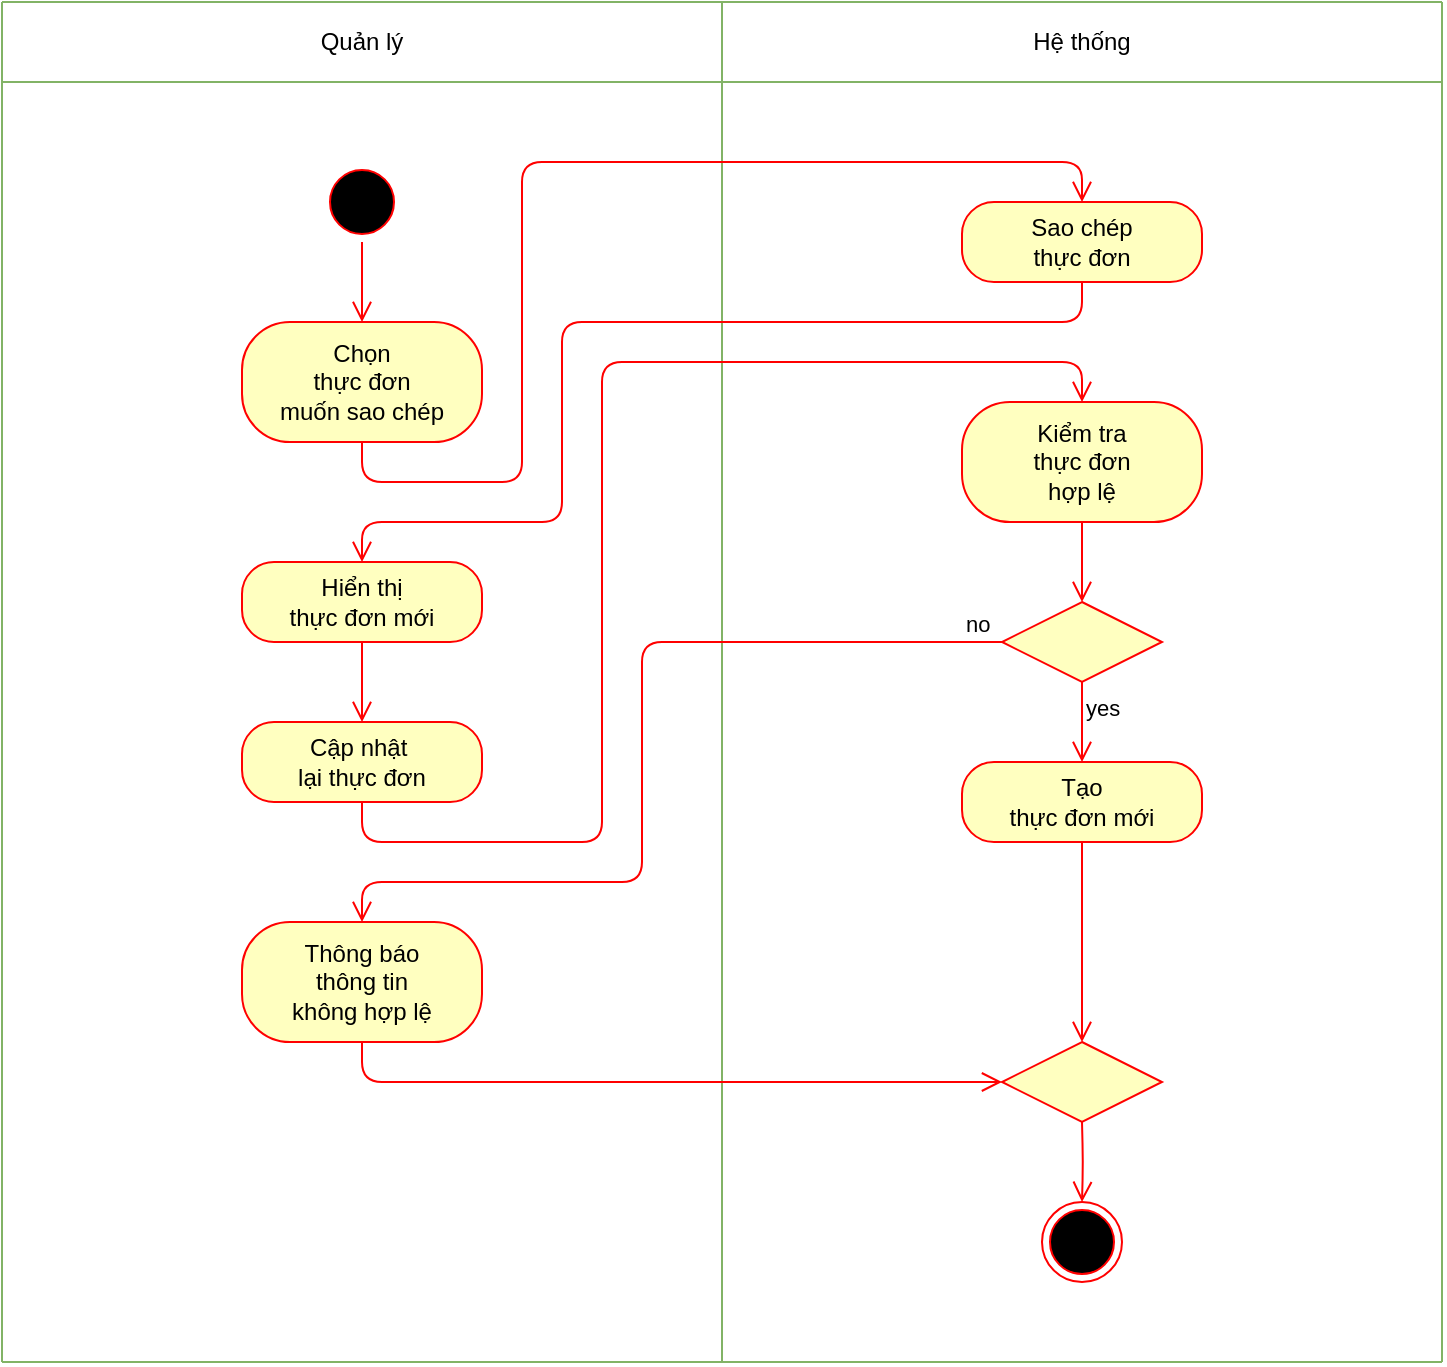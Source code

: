 <mxfile version="14.4.3" type="device"><diagram id="_oQ39Pr8GxP53U4DsqsU" name="Page-1"><mxGraphModel dx="1038" dy="607" grid="1" gridSize="10" guides="1" tooltips="1" connect="1" arrows="1" fold="1" page="1" pageScale="1" pageWidth="850" pageHeight="1100" math="0" shadow="0"><root><mxCell id="0"/><mxCell id="1" parent="0"/><mxCell id="EHHyqdQGblUOzkDgytcS-1" value="" style="endArrow=none;html=1;fillColor=#d5e8d4;strokeColor=#82b366;" edge="1" parent="1"><mxGeometry width="50" height="50" relative="1" as="geometry"><mxPoint x="80" y="40" as="sourcePoint"/><mxPoint x="800" y="40" as="targetPoint"/></mxGeometry></mxCell><mxCell id="EHHyqdQGblUOzkDgytcS-2" value="" style="endArrow=none;html=1;fillColor=#d5e8d4;strokeColor=#82b366;" edge="1" parent="1"><mxGeometry width="50" height="50" relative="1" as="geometry"><mxPoint x="440" y="720" as="sourcePoint"/><mxPoint x="440" y="40" as="targetPoint"/></mxGeometry></mxCell><mxCell id="EHHyqdQGblUOzkDgytcS-3" value="Quản lý" style="text;html=1;strokeColor=none;fillColor=none;align=center;verticalAlign=middle;whiteSpace=wrap;rounded=0;" vertex="1" parent="1"><mxGeometry x="220" y="50" width="80" height="20" as="geometry"/></mxCell><mxCell id="EHHyqdQGblUOzkDgytcS-4" value="Hệ thống" style="text;html=1;strokeColor=none;fillColor=none;align=center;verticalAlign=middle;whiteSpace=wrap;rounded=0;" vertex="1" parent="1"><mxGeometry x="580" y="50" width="80" height="20" as="geometry"/></mxCell><mxCell id="EHHyqdQGblUOzkDgytcS-5" value="" style="endArrow=none;html=1;fillColor=#d5e8d4;strokeColor=#82b366;" edge="1" parent="1"><mxGeometry width="50" height="50" relative="1" as="geometry"><mxPoint x="80" y="80" as="sourcePoint"/><mxPoint x="800" y="80" as="targetPoint"/></mxGeometry></mxCell><mxCell id="EHHyqdQGblUOzkDgytcS-6" value="" style="endArrow=none;html=1;fillColor=#d5e8d4;strokeColor=#82b366;" edge="1" parent="1"><mxGeometry width="50" height="50" relative="1" as="geometry"><mxPoint x="80" y="720" as="sourcePoint"/><mxPoint x="80" y="40" as="targetPoint"/></mxGeometry></mxCell><mxCell id="EHHyqdQGblUOzkDgytcS-7" value="" style="endArrow=none;html=1;fillColor=#d5e8d4;strokeColor=#82b366;" edge="1" parent="1"><mxGeometry width="50" height="50" relative="1" as="geometry"><mxPoint x="800" y="720" as="sourcePoint"/><mxPoint x="800" y="40" as="targetPoint"/></mxGeometry></mxCell><mxCell id="EHHyqdQGblUOzkDgytcS-8" value="" style="ellipse;html=1;shape=startState;fillColor=#000000;strokeColor=#ff0000;" vertex="1" parent="1"><mxGeometry x="240" y="120" width="40" height="40" as="geometry"/></mxCell><mxCell id="EHHyqdQGblUOzkDgytcS-9" value="" style="ellipse;html=1;shape=endState;fillColor=#000000;strokeColor=#ff0000;" vertex="1" parent="1"><mxGeometry x="600" y="640" width="40" height="40" as="geometry"/></mxCell><mxCell id="EHHyqdQGblUOzkDgytcS-10" value="" style="endArrow=none;html=1;fillColor=#d5e8d4;strokeColor=#82b366;" edge="1" parent="1"><mxGeometry width="50" height="50" relative="1" as="geometry"><mxPoint x="80" y="720" as="sourcePoint"/><mxPoint x="800" y="720" as="targetPoint"/></mxGeometry></mxCell><mxCell id="EHHyqdQGblUOzkDgytcS-11" value="" style="edgeStyle=orthogonalEdgeStyle;html=1;verticalAlign=bottom;endArrow=open;endSize=8;strokeColor=#ff0000;exitX=0.5;exitY=1;exitDx=0;exitDy=0;entryX=0.5;entryY=0;entryDx=0;entryDy=0;" edge="1" parent="1" target="EHHyqdQGblUOzkDgytcS-9"><mxGeometry relative="1" as="geometry"><mxPoint x="270" y="290" as="targetPoint"/><mxPoint x="620" y="600" as="sourcePoint"/></mxGeometry></mxCell><mxCell id="EHHyqdQGblUOzkDgytcS-12" value="Chọn&lt;br&gt;thực đơn&lt;br&gt;muốn sao chép" style="rounded=1;whiteSpace=wrap;html=1;arcSize=40;fontColor=#000000;fillColor=#ffffc0;strokeColor=#ff0000;" vertex="1" parent="1"><mxGeometry x="200" y="200" width="120" height="60" as="geometry"/></mxCell><mxCell id="EHHyqdQGblUOzkDgytcS-13" value="" style="edgeStyle=orthogonalEdgeStyle;html=1;verticalAlign=bottom;endArrow=open;endSize=8;strokeColor=#ff0000;exitX=0.5;exitY=1;exitDx=0;exitDy=0;entryX=0.5;entryY=0;entryDx=0;entryDy=0;" edge="1" parent="1" source="EHHyqdQGblUOzkDgytcS-8" target="EHHyqdQGblUOzkDgytcS-12"><mxGeometry relative="1" as="geometry"><mxPoint x="270" y="290" as="targetPoint"/><mxPoint x="270" y="250" as="sourcePoint"/></mxGeometry></mxCell><mxCell id="EHHyqdQGblUOzkDgytcS-14" value="Sao chép&lt;br&gt;thực đơn" style="rounded=1;whiteSpace=wrap;html=1;arcSize=40;fontColor=#000000;fillColor=#ffffc0;strokeColor=#ff0000;" vertex="1" parent="1"><mxGeometry x="560" y="140" width="120" height="40" as="geometry"/></mxCell><mxCell id="EHHyqdQGblUOzkDgytcS-19" value="" style="edgeStyle=orthogonalEdgeStyle;html=1;verticalAlign=bottom;endArrow=open;endSize=8;strokeColor=#ff0000;exitX=0.5;exitY=1;exitDx=0;exitDy=0;entryX=0.5;entryY=0;entryDx=0;entryDy=0;" edge="1" parent="1" source="EHHyqdQGblUOzkDgytcS-12" target="EHHyqdQGblUOzkDgytcS-14"><mxGeometry relative="1" as="geometry"><mxPoint x="270" y="290" as="targetPoint"/><mxPoint x="260" y="320" as="sourcePoint"/><Array as="points"><mxPoint x="260" y="280"/><mxPoint x="340" y="280"/><mxPoint x="340" y="120"/><mxPoint x="620" y="120"/></Array></mxGeometry></mxCell><mxCell id="EHHyqdQGblUOzkDgytcS-20" value="" style="edgeStyle=orthogonalEdgeStyle;html=1;verticalAlign=bottom;endArrow=open;endSize=8;strokeColor=#ff0000;exitX=0.5;exitY=1;exitDx=0;exitDy=0;entryX=0.5;entryY=0;entryDx=0;entryDy=0;" edge="1" parent="1" source="EHHyqdQGblUOzkDgytcS-14" target="EHHyqdQGblUOzkDgytcS-24"><mxGeometry relative="1" as="geometry"><mxPoint x="620" y="220" as="targetPoint"/><mxPoint x="630" y="550" as="sourcePoint"/><Array as="points"><mxPoint x="620" y="200"/><mxPoint x="360" y="200"/><mxPoint x="360" y="300"/><mxPoint x="260" y="300"/></Array></mxGeometry></mxCell><mxCell id="EHHyqdQGblUOzkDgytcS-21" value="Cập nhật&amp;nbsp;&lt;br&gt;lại thực đơn" style="rounded=1;whiteSpace=wrap;html=1;arcSize=40;fontColor=#000000;fillColor=#ffffc0;strokeColor=#ff0000;" vertex="1" parent="1"><mxGeometry x="200" y="400" width="120" height="40" as="geometry"/></mxCell><mxCell id="EHHyqdQGblUOzkDgytcS-22" value="" style="edgeStyle=orthogonalEdgeStyle;html=1;verticalAlign=bottom;endArrow=open;endSize=8;strokeColor=#ff0000;entryX=0.5;entryY=0;entryDx=0;entryDy=0;" edge="1" parent="1" source="EHHyqdQGblUOzkDgytcS-21" target="EHHyqdQGblUOzkDgytcS-28"><mxGeometry relative="1" as="geometry"><mxPoint x="260" y="580" as="targetPoint"/><Array as="points"><mxPoint x="260" y="460"/><mxPoint x="380" y="460"/><mxPoint x="380" y="220"/><mxPoint x="620" y="220"/></Array></mxGeometry></mxCell><mxCell id="EHHyqdQGblUOzkDgytcS-24" value="Hiển thị&lt;br&gt;thực đơn mới" style="rounded=1;whiteSpace=wrap;html=1;arcSize=40;fontColor=#000000;fillColor=#ffffc0;strokeColor=#ff0000;" vertex="1" parent="1"><mxGeometry x="200" y="320" width="120" height="40" as="geometry"/></mxCell><mxCell id="EHHyqdQGblUOzkDgytcS-25" value="" style="edgeStyle=orthogonalEdgeStyle;html=1;verticalAlign=bottom;endArrow=open;endSize=8;strokeColor=#ff0000;exitX=0.5;exitY=1;exitDx=0;exitDy=0;" edge="1" parent="1" source="EHHyqdQGblUOzkDgytcS-24"><mxGeometry relative="1" as="geometry"><mxPoint x="260" y="400" as="targetPoint"/><Array as="points"><mxPoint x="260" y="400"/><mxPoint x="260" y="400"/></Array></mxGeometry></mxCell><mxCell id="EHHyqdQGblUOzkDgytcS-26" value="" style="rhombus;whiteSpace=wrap;html=1;fillColor=#ffffc0;strokeColor=#ff0000;" vertex="1" parent="1"><mxGeometry x="580" y="560" width="80" height="40" as="geometry"/></mxCell><mxCell id="EHHyqdQGblUOzkDgytcS-28" value="Kiểm tra&lt;br&gt;thực đơn&lt;br&gt;hợp lệ" style="rounded=1;whiteSpace=wrap;html=1;arcSize=40;fontColor=#000000;fillColor=#ffffc0;strokeColor=#ff0000;" vertex="1" parent="1"><mxGeometry x="560" y="240" width="120" height="60" as="geometry"/></mxCell><mxCell id="EHHyqdQGblUOzkDgytcS-29" value="" style="edgeStyle=orthogonalEdgeStyle;html=1;verticalAlign=bottom;endArrow=open;endSize=8;strokeColor=#ff0000;" edge="1" source="EHHyqdQGblUOzkDgytcS-28" parent="1"><mxGeometry relative="1" as="geometry"><mxPoint x="620" y="340" as="targetPoint"/></mxGeometry></mxCell><mxCell id="EHHyqdQGblUOzkDgytcS-30" value="" style="rhombus;whiteSpace=wrap;html=1;fillColor=#ffffc0;strokeColor=#ff0000;" vertex="1" parent="1"><mxGeometry x="580" y="340" width="80" height="40" as="geometry"/></mxCell><mxCell id="EHHyqdQGblUOzkDgytcS-31" value="no" style="edgeStyle=orthogonalEdgeStyle;html=1;align=left;verticalAlign=bottom;endArrow=open;endSize=8;strokeColor=#ff0000;exitX=0;exitY=0.5;exitDx=0;exitDy=0;entryX=0.5;entryY=0;entryDx=0;entryDy=0;" edge="1" source="EHHyqdQGblUOzkDgytcS-30" parent="1" target="EHHyqdQGblUOzkDgytcS-35"><mxGeometry x="-0.913" relative="1" as="geometry"><mxPoint x="760" y="360" as="targetPoint"/><Array as="points"><mxPoint x="400" y="360"/><mxPoint x="400" y="480"/><mxPoint x="260" y="480"/></Array><mxPoint as="offset"/></mxGeometry></mxCell><mxCell id="EHHyqdQGblUOzkDgytcS-32" value="yes" style="edgeStyle=orthogonalEdgeStyle;html=1;align=left;verticalAlign=top;endArrow=open;endSize=8;strokeColor=#ff0000;" edge="1" source="EHHyqdQGblUOzkDgytcS-30" parent="1"><mxGeometry x="-1" relative="1" as="geometry"><mxPoint x="620" y="420" as="targetPoint"/></mxGeometry></mxCell><mxCell id="EHHyqdQGblUOzkDgytcS-33" value="Tạo&lt;br&gt;thực đơn mới" style="rounded=1;whiteSpace=wrap;html=1;arcSize=40;fontColor=#000000;fillColor=#ffffc0;strokeColor=#ff0000;" vertex="1" parent="1"><mxGeometry x="560" y="420" width="120" height="40" as="geometry"/></mxCell><mxCell id="EHHyqdQGblUOzkDgytcS-34" value="" style="edgeStyle=orthogonalEdgeStyle;html=1;verticalAlign=bottom;endArrow=open;endSize=8;strokeColor=#ff0000;entryX=0.5;entryY=0;entryDx=0;entryDy=0;" edge="1" source="EHHyqdQGblUOzkDgytcS-33" parent="1" target="EHHyqdQGblUOzkDgytcS-26"><mxGeometry relative="1" as="geometry"><mxPoint x="620" y="520" as="targetPoint"/></mxGeometry></mxCell><mxCell id="EHHyqdQGblUOzkDgytcS-35" value="Thông báo&lt;br&gt;thông tin&lt;br&gt;không hợp lệ" style="rounded=1;whiteSpace=wrap;html=1;arcSize=40;fontColor=#000000;fillColor=#ffffc0;strokeColor=#ff0000;" vertex="1" parent="1"><mxGeometry x="200" y="500" width="120" height="60" as="geometry"/></mxCell><mxCell id="EHHyqdQGblUOzkDgytcS-36" value="" style="edgeStyle=orthogonalEdgeStyle;html=1;verticalAlign=bottom;endArrow=open;endSize=8;strokeColor=#ff0000;entryX=0;entryY=0.5;entryDx=0;entryDy=0;" edge="1" source="EHHyqdQGblUOzkDgytcS-35" parent="1" target="EHHyqdQGblUOzkDgytcS-26"><mxGeometry relative="1" as="geometry"><mxPoint x="260" y="620" as="targetPoint"/><Array as="points"><mxPoint x="260" y="580"/></Array></mxGeometry></mxCell></root></mxGraphModel></diagram></mxfile>